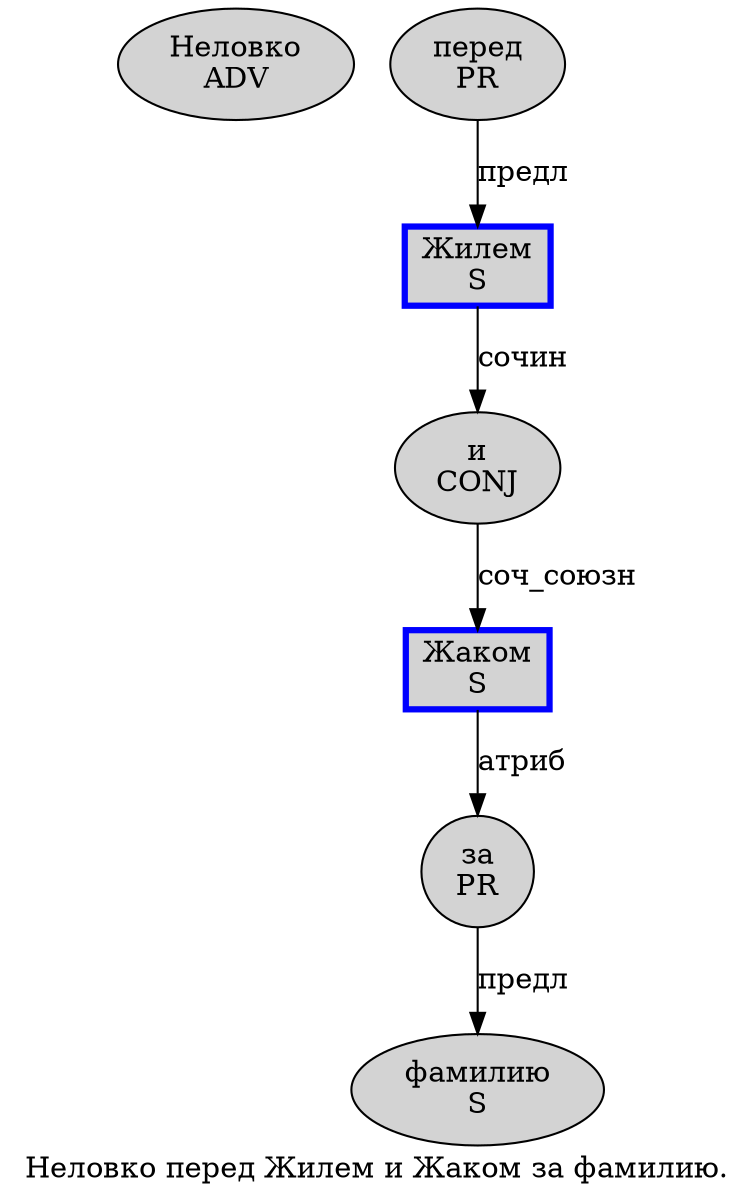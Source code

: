 digraph SENTENCE_2565 {
	graph [label="Неловко перед Жилем и Жаком за фамилию."]
	node [style=filled]
		0 [label="Неловко
ADV" color="" fillcolor=lightgray penwidth=1 shape=ellipse]
		1 [label="перед
PR" color="" fillcolor=lightgray penwidth=1 shape=ellipse]
		2 [label="Жилем
S" color=blue fillcolor=lightgray penwidth=3 shape=box]
		3 [label="и
CONJ" color="" fillcolor=lightgray penwidth=1 shape=ellipse]
		4 [label="Жаком
S" color=blue fillcolor=lightgray penwidth=3 shape=box]
		5 [label="за
PR" color="" fillcolor=lightgray penwidth=1 shape=ellipse]
		6 [label="фамилию
S" color="" fillcolor=lightgray penwidth=1 shape=ellipse]
			1 -> 2 [label="предл"]
			3 -> 4 [label="соч_союзн"]
			4 -> 5 [label="атриб"]
			2 -> 3 [label="сочин"]
			5 -> 6 [label="предл"]
}